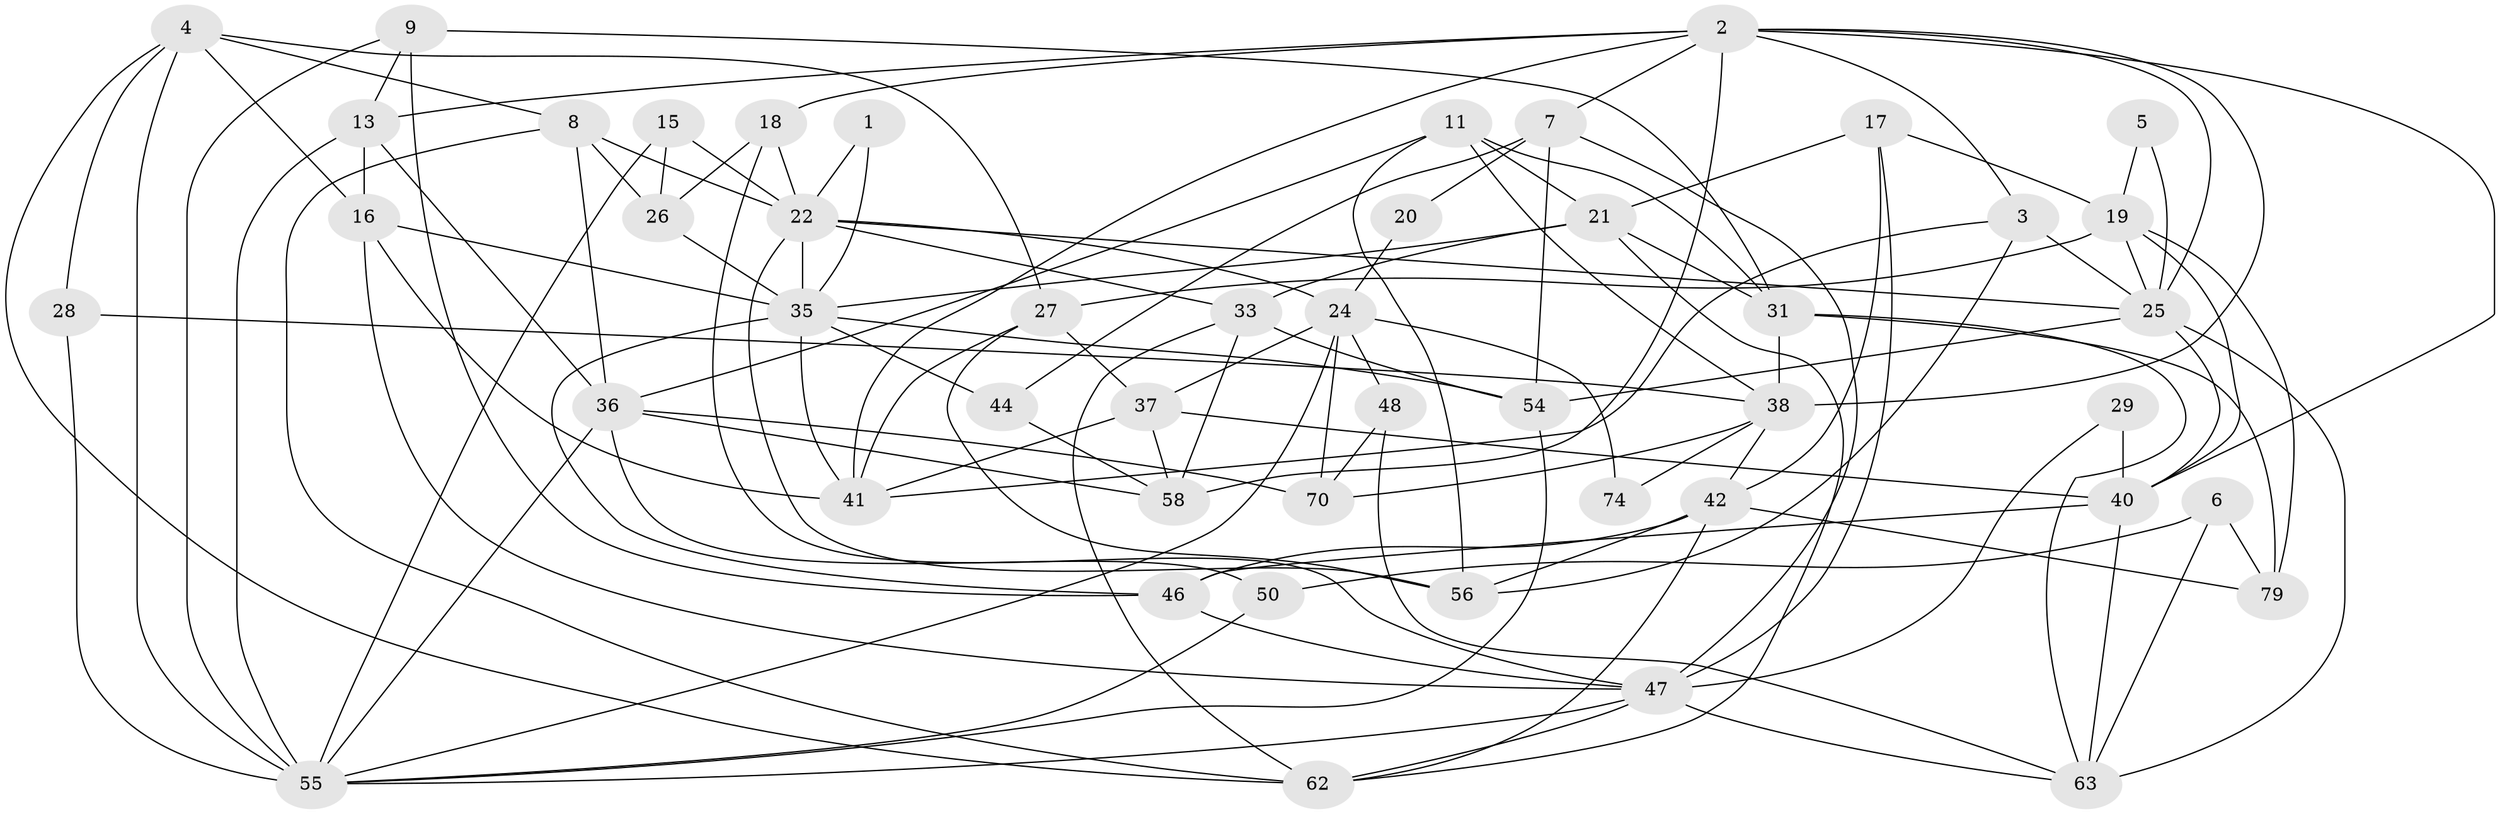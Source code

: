 // Generated by graph-tools (version 1.1) at 2025/52/02/27/25 19:52:01]
// undirected, 48 vertices, 123 edges
graph export_dot {
graph [start="1"]
  node [color=gray90,style=filled];
  1;
  2 [super="+12"];
  3;
  4 [super="+10"];
  5;
  6 [super="+34"];
  7 [super="+68"];
  8 [super="+64"];
  9 [super="+14"];
  11 [super="+69"];
  13 [super="+53"];
  15;
  16 [super="+51"];
  17 [super="+23"];
  18;
  19 [super="+39"];
  20;
  21 [super="+72"];
  22 [super="+32"];
  24 [super="+30"];
  25 [super="+45"];
  26 [super="+59"];
  27 [super="+61"];
  28;
  29;
  31 [super="+57"];
  33;
  35 [super="+76"];
  36 [super="+49"];
  37 [super="+77"];
  38 [super="+67"];
  40 [super="+78"];
  41 [super="+43"];
  42 [super="+75"];
  44 [super="+52"];
  46;
  47 [super="+71"];
  48;
  50;
  54;
  55 [super="+73"];
  56 [super="+60"];
  58;
  62 [super="+65"];
  63 [super="+66"];
  70;
  74;
  79;
  1 -- 22;
  1 -- 35;
  2 -- 18;
  2 -- 58;
  2 -- 3;
  2 -- 38;
  2 -- 7;
  2 -- 40;
  2 -- 41;
  2 -- 13;
  2 -- 25;
  3 -- 41;
  3 -- 56;
  3 -- 25;
  4 -- 8;
  4 -- 28;
  4 -- 55;
  4 -- 27;
  4 -- 62;
  4 -- 16;
  5 -- 25;
  5 -- 19;
  6 -- 63;
  6 -- 79;
  6 -- 50;
  7 -- 47;
  7 -- 20;
  7 -- 54;
  7 -- 44;
  8 -- 36;
  8 -- 22;
  8 -- 62;
  8 -- 26;
  9 -- 55;
  9 -- 13;
  9 -- 46;
  9 -- 31;
  11 -- 38;
  11 -- 56;
  11 -- 31;
  11 -- 36;
  11 -- 21;
  13 -- 55;
  13 -- 36;
  13 -- 16;
  15 -- 26;
  15 -- 55;
  15 -- 22;
  16 -- 41;
  16 -- 35;
  16 -- 47;
  17 -- 21;
  17 -- 47;
  17 -- 42;
  17 -- 19;
  18 -- 22;
  18 -- 47;
  18 -- 26;
  19 -- 27;
  19 -- 40;
  19 -- 25;
  19 -- 79;
  20 -- 24;
  21 -- 33;
  21 -- 62;
  21 -- 35;
  21 -- 31;
  22 -- 24 [weight=2];
  22 -- 33;
  22 -- 35;
  22 -- 56;
  22 -- 25;
  24 -- 55;
  24 -- 48;
  24 -- 37;
  24 -- 70;
  24 -- 74;
  25 -- 54;
  25 -- 40;
  25 -- 63;
  26 -- 35;
  27 -- 56;
  27 -- 41;
  27 -- 37;
  28 -- 38;
  28 -- 55;
  29 -- 47;
  29 -- 40;
  31 -- 79 [weight=2];
  31 -- 38;
  31 -- 63;
  33 -- 54;
  33 -- 58;
  33 -- 62;
  35 -- 44;
  35 -- 41;
  35 -- 54;
  35 -- 46;
  36 -- 70;
  36 -- 58;
  36 -- 50;
  36 -- 55;
  37 -- 58;
  37 -- 40;
  37 -- 41;
  38 -- 74;
  38 -- 70;
  38 -- 42;
  40 -- 46;
  40 -- 63;
  42 -- 79;
  42 -- 62;
  42 -- 56;
  42 -- 46;
  44 -- 58;
  46 -- 47;
  47 -- 62;
  47 -- 55;
  47 -- 63;
  48 -- 70;
  48 -- 63;
  50 -- 55;
  54 -- 55;
}
